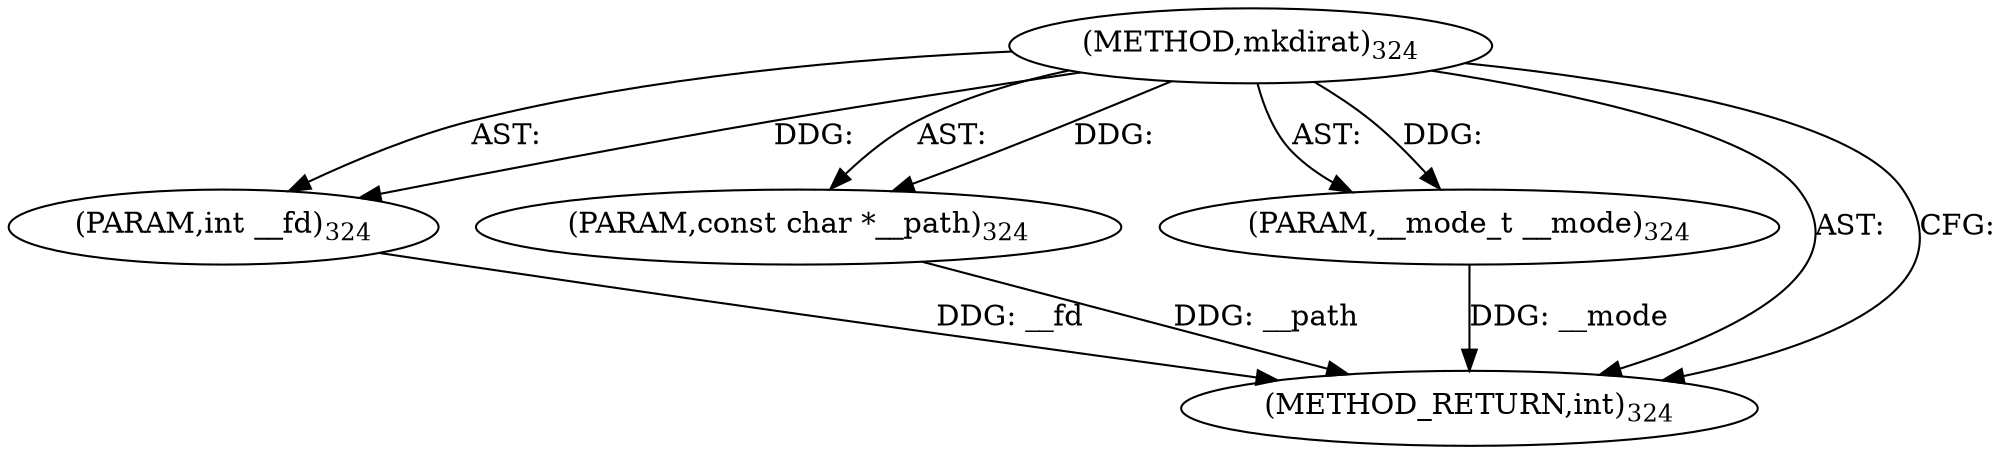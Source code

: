 digraph "mkdirat" {  
"33473" [label = <(METHOD,mkdirat)<SUB>324</SUB>> ]
"33474" [label = <(PARAM,int __fd)<SUB>324</SUB>> ]
"33475" [label = <(PARAM,const char *__path)<SUB>324</SUB>> ]
"33476" [label = <(PARAM,__mode_t __mode)<SUB>324</SUB>> ]
"33477" [label = <(METHOD_RETURN,int)<SUB>324</SUB>> ]
  "33473" -> "33474"  [ label = "AST: "] 
  "33473" -> "33475"  [ label = "AST: "] 
  "33473" -> "33476"  [ label = "AST: "] 
  "33473" -> "33477"  [ label = "AST: "] 
  "33473" -> "33477"  [ label = "CFG: "] 
  "33474" -> "33477"  [ label = "DDG: __fd"] 
  "33475" -> "33477"  [ label = "DDG: __path"] 
  "33476" -> "33477"  [ label = "DDG: __mode"] 
  "33473" -> "33474"  [ label = "DDG: "] 
  "33473" -> "33475"  [ label = "DDG: "] 
  "33473" -> "33476"  [ label = "DDG: "] 
}
